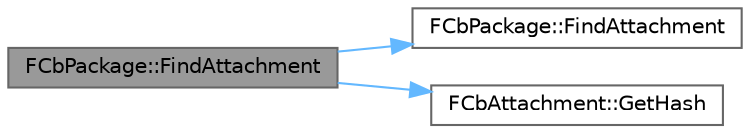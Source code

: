 digraph "FCbPackage::FindAttachment"
{
 // INTERACTIVE_SVG=YES
 // LATEX_PDF_SIZE
  bgcolor="transparent";
  edge [fontname=Helvetica,fontsize=10,labelfontname=Helvetica,labelfontsize=10];
  node [fontname=Helvetica,fontsize=10,shape=box,height=0.2,width=0.4];
  rankdir="LR";
  Node1 [id="Node000001",label="FCbPackage::FindAttachment",height=0.2,width=0.4,color="gray40", fillcolor="grey60", style="filled", fontcolor="black",tooltip="Find an attachment if it exists in the package."];
  Node1 -> Node2 [id="edge1_Node000001_Node000002",color="steelblue1",style="solid",tooltip=" "];
  Node2 [id="Node000002",label="FCbPackage::FindAttachment",height=0.2,width=0.4,color="grey40", fillcolor="white", style="filled",URL="$d4/da9/classFCbPackage.html#ac5e793528656f907c244533022493611",tooltip="Find an attachment by its hash."];
  Node1 -> Node3 [id="edge2_Node000001_Node000003",color="steelblue1",style="solid",tooltip=" "];
  Node3 [id="Node000003",label="FCbAttachment::GetHash",height=0.2,width=0.4,color="grey40", fillcolor="white", style="filled",URL="$dd/d6d/classFCbAttachment.html#a7e48a19382cab68a641664456c9bcb54",tooltip="Returns the hash of the attachment value."];
}
